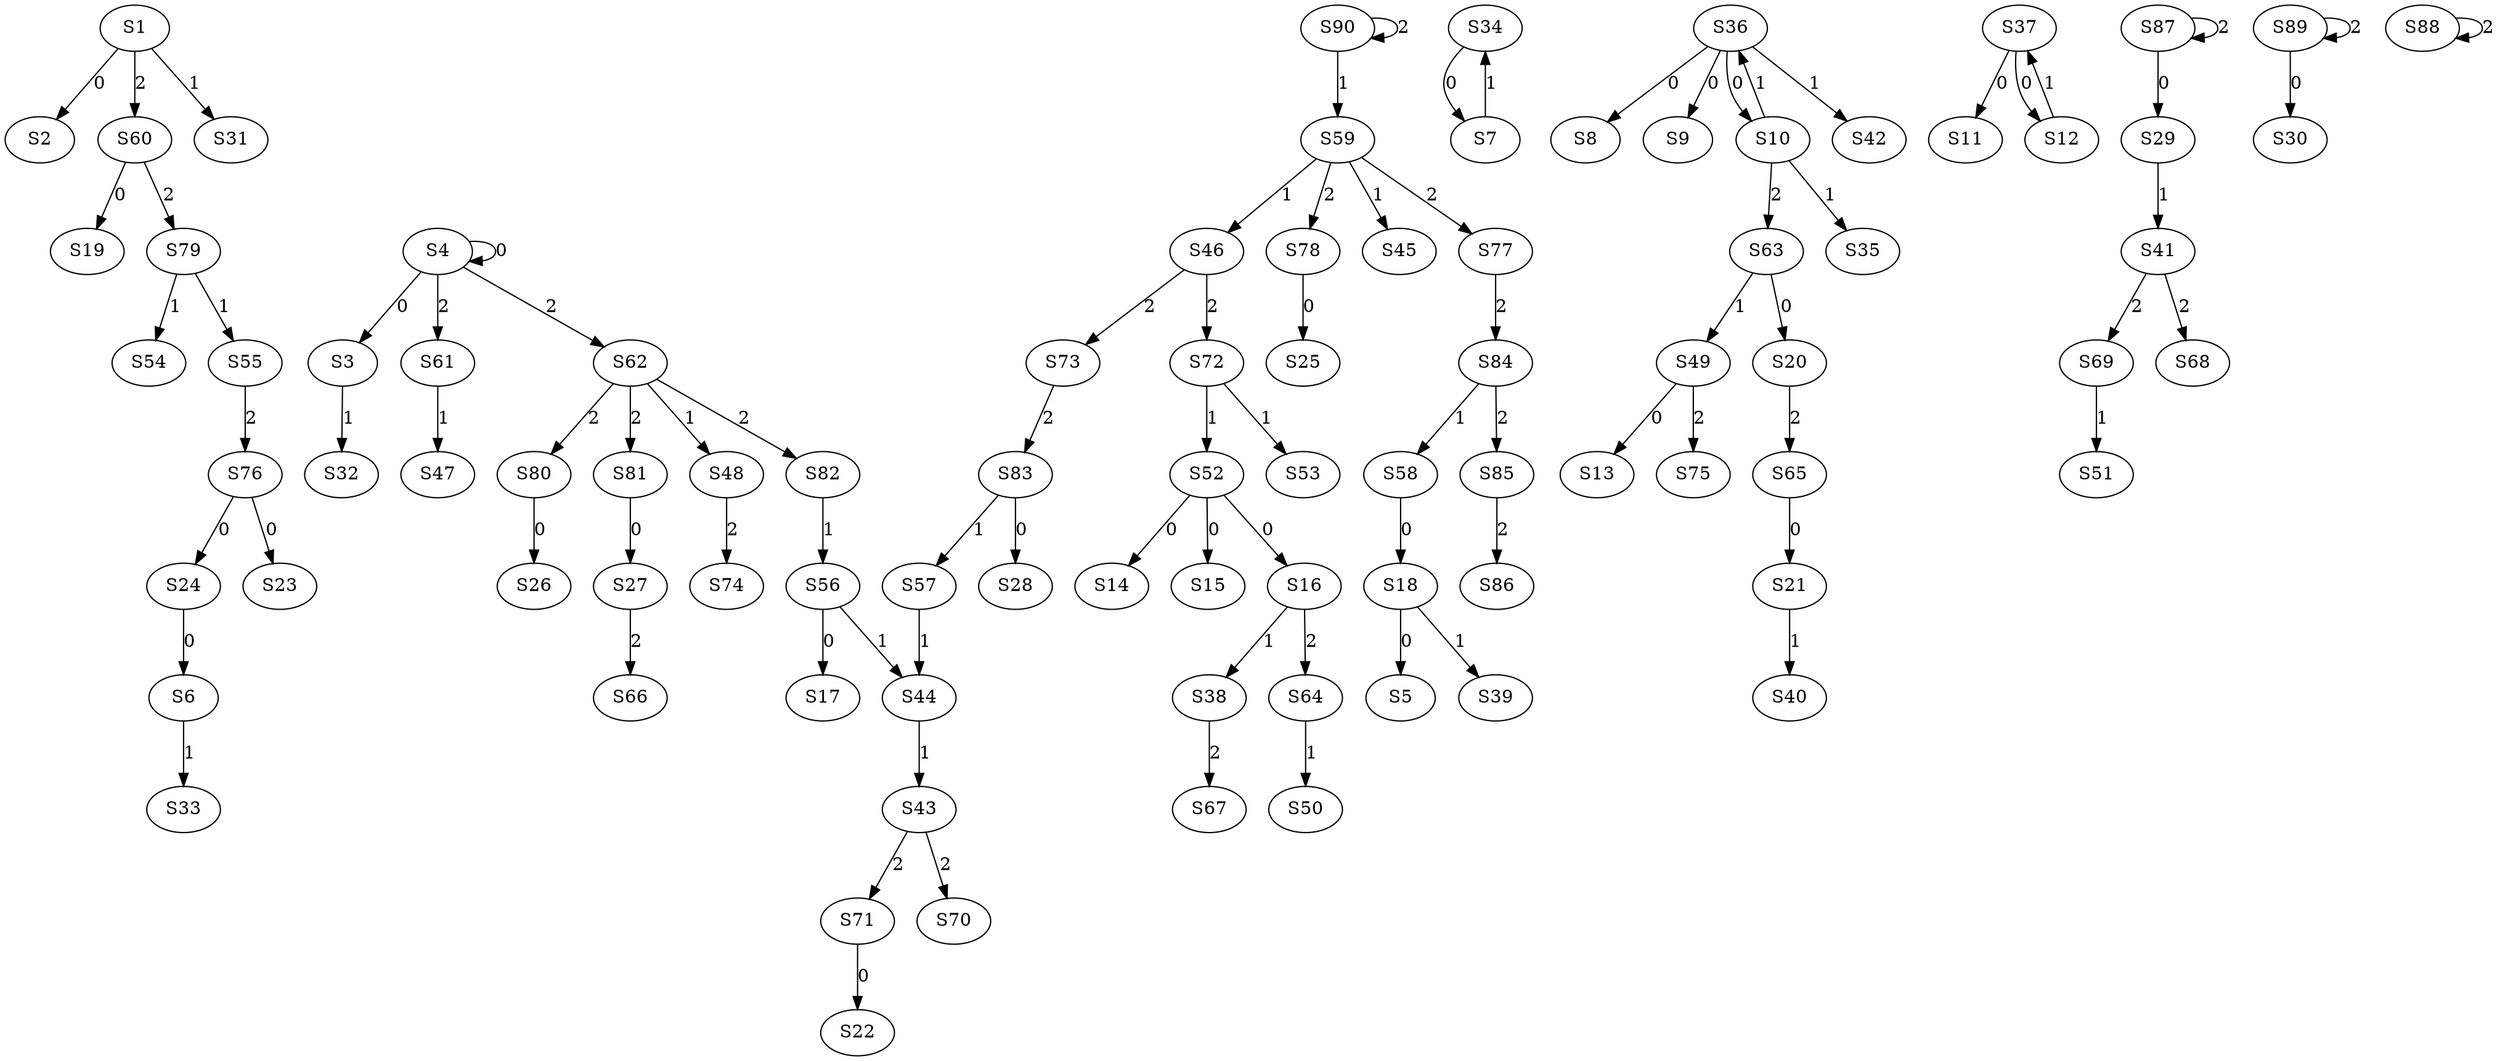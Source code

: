 strict digraph {
	S1 -> S2 [ label = 0 ];
	S4 -> S3 [ label = 0 ];
	S4 -> S4 [ label = 0 ];
	S18 -> S5 [ label = 0 ];
	S24 -> S6 [ label = 0 ];
	S34 -> S7 [ label = 0 ];
	S36 -> S8 [ label = 0 ];
	S36 -> S9 [ label = 0 ];
	S36 -> S10 [ label = 0 ];
	S37 -> S11 [ label = 0 ];
	S37 -> S12 [ label = 0 ];
	S49 -> S13 [ label = 0 ];
	S52 -> S14 [ label = 0 ];
	S52 -> S15 [ label = 0 ];
	S52 -> S16 [ label = 0 ];
	S56 -> S17 [ label = 0 ];
	S58 -> S18 [ label = 0 ];
	S60 -> S19 [ label = 0 ];
	S63 -> S20 [ label = 0 ];
	S65 -> S21 [ label = 0 ];
	S71 -> S22 [ label = 0 ];
	S76 -> S23 [ label = 0 ];
	S76 -> S24 [ label = 0 ];
	S78 -> S25 [ label = 0 ];
	S80 -> S26 [ label = 0 ];
	S81 -> S27 [ label = 0 ];
	S83 -> S28 [ label = 0 ];
	S87 -> S29 [ label = 0 ];
	S89 -> S30 [ label = 0 ];
	S1 -> S31 [ label = 1 ];
	S3 -> S32 [ label = 1 ];
	S6 -> S33 [ label = 1 ];
	S7 -> S34 [ label = 1 ];
	S10 -> S35 [ label = 1 ];
	S10 -> S36 [ label = 1 ];
	S12 -> S37 [ label = 1 ];
	S16 -> S38 [ label = 1 ];
	S18 -> S39 [ label = 1 ];
	S21 -> S40 [ label = 1 ];
	S29 -> S41 [ label = 1 ];
	S36 -> S42 [ label = 1 ];
	S44 -> S43 [ label = 1 ];
	S57 -> S44 [ label = 1 ];
	S59 -> S45 [ label = 1 ];
	S59 -> S46 [ label = 1 ];
	S61 -> S47 [ label = 1 ];
	S62 -> S48 [ label = 1 ];
	S63 -> S49 [ label = 1 ];
	S64 -> S50 [ label = 1 ];
	S69 -> S51 [ label = 1 ];
	S72 -> S52 [ label = 1 ];
	S72 -> S53 [ label = 1 ];
	S79 -> S54 [ label = 1 ];
	S79 -> S55 [ label = 1 ];
	S82 -> S56 [ label = 1 ];
	S83 -> S57 [ label = 1 ];
	S84 -> S58 [ label = 1 ];
	S90 -> S59 [ label = 1 ];
	S1 -> S60 [ label = 2 ];
	S4 -> S61 [ label = 2 ];
	S4 -> S62 [ label = 2 ];
	S10 -> S63 [ label = 2 ];
	S16 -> S64 [ label = 2 ];
	S20 -> S65 [ label = 2 ];
	S27 -> S66 [ label = 2 ];
	S38 -> S67 [ label = 2 ];
	S41 -> S68 [ label = 2 ];
	S41 -> S69 [ label = 2 ];
	S43 -> S70 [ label = 2 ];
	S43 -> S71 [ label = 2 ];
	S46 -> S72 [ label = 2 ];
	S46 -> S73 [ label = 2 ];
	S48 -> S74 [ label = 2 ];
	S49 -> S75 [ label = 2 ];
	S55 -> S76 [ label = 2 ];
	S59 -> S77 [ label = 2 ];
	S59 -> S78 [ label = 2 ];
	S60 -> S79 [ label = 2 ];
	S62 -> S80 [ label = 2 ];
	S62 -> S81 [ label = 2 ];
	S62 -> S82 [ label = 2 ];
	S73 -> S83 [ label = 2 ];
	S77 -> S84 [ label = 2 ];
	S84 -> S85 [ label = 2 ];
	S85 -> S86 [ label = 2 ];
	S87 -> S87 [ label = 2 ];
	S88 -> S88 [ label = 2 ];
	S89 -> S89 [ label = 2 ];
	S90 -> S90 [ label = 2 ];
	S56 -> S44 [ label = 1 ];
}
